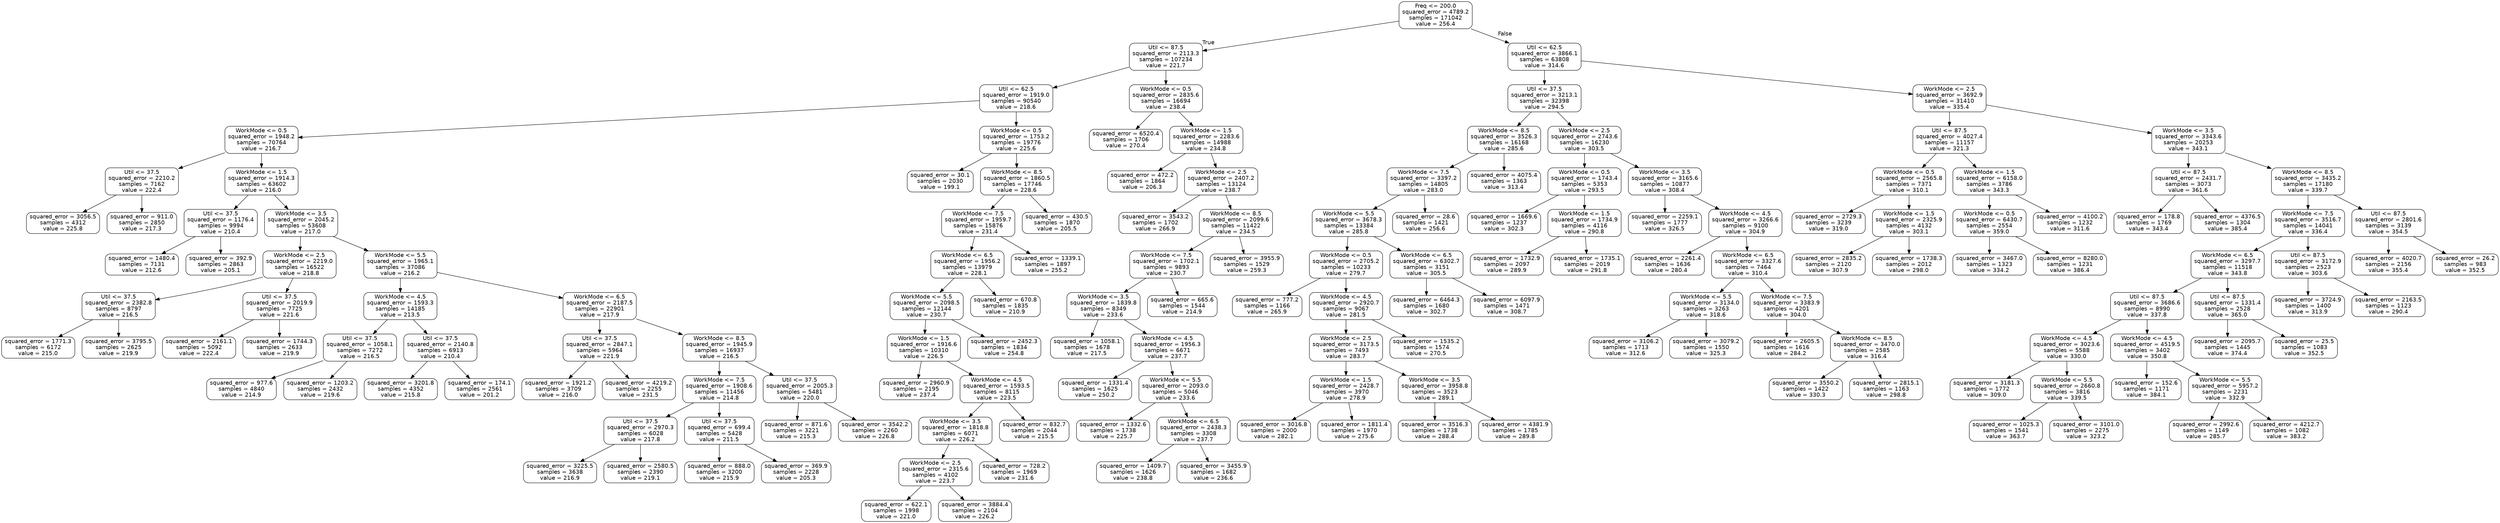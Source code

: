 digraph Tree {
node [shape=box, style="rounded", color="black", fontname="helvetica"] ;
edge [fontname="helvetica"] ;
0 [label="Freq <= 200.0\nsquared_error = 4789.2\nsamples = 171042\nvalue = 256.4"] ;
1 [label="Util <= 87.5\nsquared_error = 2113.3\nsamples = 107234\nvalue = 221.7"] ;
0 -> 1 [labeldistance=2.5, labelangle=45, headlabel="True"] ;
2 [label="Util <= 62.5\nsquared_error = 1919.0\nsamples = 90540\nvalue = 218.6"] ;
1 -> 2 ;
3 [label="WorkMode <= 0.5\nsquared_error = 1948.2\nsamples = 70764\nvalue = 216.7"] ;
2 -> 3 ;
4 [label="Util <= 37.5\nsquared_error = 2210.2\nsamples = 7162\nvalue = 222.4"] ;
3 -> 4 ;
5 [label="squared_error = 3056.5\nsamples = 4312\nvalue = 225.8"] ;
4 -> 5 ;
6 [label="squared_error = 911.0\nsamples = 2850\nvalue = 217.3"] ;
4 -> 6 ;
7 [label="WorkMode <= 1.5\nsquared_error = 1914.3\nsamples = 63602\nvalue = 216.0"] ;
3 -> 7 ;
8 [label="Util <= 37.5\nsquared_error = 1176.4\nsamples = 9994\nvalue = 210.4"] ;
7 -> 8 ;
9 [label="squared_error = 1480.4\nsamples = 7131\nvalue = 212.6"] ;
8 -> 9 ;
10 [label="squared_error = 392.9\nsamples = 2863\nvalue = 205.1"] ;
8 -> 10 ;
11 [label="WorkMode <= 3.5\nsquared_error = 2045.2\nsamples = 53608\nvalue = 217.0"] ;
7 -> 11 ;
12 [label="WorkMode <= 2.5\nsquared_error = 2219.0\nsamples = 16522\nvalue = 218.8"] ;
11 -> 12 ;
13 [label="Util <= 37.5\nsquared_error = 2382.8\nsamples = 8797\nvalue = 216.5"] ;
12 -> 13 ;
14 [label="squared_error = 1771.3\nsamples = 6172\nvalue = 215.0"] ;
13 -> 14 ;
15 [label="squared_error = 3795.5\nsamples = 2625\nvalue = 219.9"] ;
13 -> 15 ;
16 [label="Util <= 37.5\nsquared_error = 2019.9\nsamples = 7725\nvalue = 221.6"] ;
12 -> 16 ;
17 [label="squared_error = 2161.1\nsamples = 5092\nvalue = 222.4"] ;
16 -> 17 ;
18 [label="squared_error = 1744.3\nsamples = 2633\nvalue = 219.9"] ;
16 -> 18 ;
19 [label="WorkMode <= 5.5\nsquared_error = 1965.1\nsamples = 37086\nvalue = 216.2"] ;
11 -> 19 ;
20 [label="WorkMode <= 4.5\nsquared_error = 1593.3\nsamples = 14185\nvalue = 213.5"] ;
19 -> 20 ;
21 [label="Util <= 37.5\nsquared_error = 1058.1\nsamples = 7272\nvalue = 216.5"] ;
20 -> 21 ;
22 [label="squared_error = 977.6\nsamples = 4840\nvalue = 214.9"] ;
21 -> 22 ;
23 [label="squared_error = 1203.2\nsamples = 2432\nvalue = 219.6"] ;
21 -> 23 ;
24 [label="Util <= 37.5\nsquared_error = 2140.8\nsamples = 6913\nvalue = 210.4"] ;
20 -> 24 ;
25 [label="squared_error = 3201.8\nsamples = 4352\nvalue = 215.8"] ;
24 -> 25 ;
26 [label="squared_error = 174.1\nsamples = 2561\nvalue = 201.2"] ;
24 -> 26 ;
27 [label="WorkMode <= 6.5\nsquared_error = 2187.5\nsamples = 22901\nvalue = 217.9"] ;
19 -> 27 ;
28 [label="Util <= 37.5\nsquared_error = 2847.1\nsamples = 5964\nvalue = 221.9"] ;
27 -> 28 ;
29 [label="squared_error = 1921.2\nsamples = 3709\nvalue = 216.0"] ;
28 -> 29 ;
30 [label="squared_error = 4219.2\nsamples = 2255\nvalue = 231.5"] ;
28 -> 30 ;
31 [label="WorkMode <= 8.5\nsquared_error = 1945.9\nsamples = 16937\nvalue = 216.5"] ;
27 -> 31 ;
32 [label="WorkMode <= 7.5\nsquared_error = 1908.6\nsamples = 11456\nvalue = 214.8"] ;
31 -> 32 ;
33 [label="Util <= 37.5\nsquared_error = 2970.3\nsamples = 6028\nvalue = 217.8"] ;
32 -> 33 ;
34 [label="squared_error = 3225.5\nsamples = 3638\nvalue = 216.9"] ;
33 -> 34 ;
35 [label="squared_error = 2580.5\nsamples = 2390\nvalue = 219.1"] ;
33 -> 35 ;
36 [label="Util <= 37.5\nsquared_error = 699.4\nsamples = 5428\nvalue = 211.5"] ;
32 -> 36 ;
37 [label="squared_error = 888.0\nsamples = 3200\nvalue = 215.9"] ;
36 -> 37 ;
38 [label="squared_error = 369.9\nsamples = 2228\nvalue = 205.3"] ;
36 -> 38 ;
39 [label="Util <= 37.5\nsquared_error = 2005.3\nsamples = 5481\nvalue = 220.0"] ;
31 -> 39 ;
40 [label="squared_error = 871.6\nsamples = 3221\nvalue = 215.3"] ;
39 -> 40 ;
41 [label="squared_error = 3542.2\nsamples = 2260\nvalue = 226.8"] ;
39 -> 41 ;
42 [label="WorkMode <= 0.5\nsquared_error = 1753.2\nsamples = 19776\nvalue = 225.6"] ;
2 -> 42 ;
43 [label="squared_error = 30.1\nsamples = 2030\nvalue = 199.1"] ;
42 -> 43 ;
44 [label="WorkMode <= 8.5\nsquared_error = 1860.5\nsamples = 17746\nvalue = 228.6"] ;
42 -> 44 ;
45 [label="WorkMode <= 7.5\nsquared_error = 1959.7\nsamples = 15876\nvalue = 231.4"] ;
44 -> 45 ;
46 [label="WorkMode <= 6.5\nsquared_error = 1956.2\nsamples = 13979\nvalue = 228.1"] ;
45 -> 46 ;
47 [label="WorkMode <= 5.5\nsquared_error = 2098.5\nsamples = 12144\nvalue = 230.7"] ;
46 -> 47 ;
48 [label="WorkMode <= 1.5\nsquared_error = 1916.6\nsamples = 10310\nvalue = 226.5"] ;
47 -> 48 ;
49 [label="squared_error = 2960.9\nsamples = 2195\nvalue = 237.4"] ;
48 -> 49 ;
50 [label="WorkMode <= 4.5\nsquared_error = 1593.5\nsamples = 8115\nvalue = 223.5"] ;
48 -> 50 ;
51 [label="WorkMode <= 3.5\nsquared_error = 1818.8\nsamples = 6071\nvalue = 226.2"] ;
50 -> 51 ;
52 [label="WorkMode <= 2.5\nsquared_error = 2315.6\nsamples = 4102\nvalue = 223.7"] ;
51 -> 52 ;
53 [label="squared_error = 622.1\nsamples = 1998\nvalue = 221.0"] ;
52 -> 53 ;
54 [label="squared_error = 3884.4\nsamples = 2104\nvalue = 226.2"] ;
52 -> 54 ;
55 [label="squared_error = 728.2\nsamples = 1969\nvalue = 231.6"] ;
51 -> 55 ;
56 [label="squared_error = 832.7\nsamples = 2044\nvalue = 215.5"] ;
50 -> 56 ;
57 [label="squared_error = 2452.3\nsamples = 1834\nvalue = 254.8"] ;
47 -> 57 ;
58 [label="squared_error = 670.8\nsamples = 1835\nvalue = 210.9"] ;
46 -> 58 ;
59 [label="squared_error = 1339.1\nsamples = 1897\nvalue = 255.2"] ;
45 -> 59 ;
60 [label="squared_error = 430.5\nsamples = 1870\nvalue = 205.5"] ;
44 -> 60 ;
61 [label="WorkMode <= 0.5\nsquared_error = 2835.6\nsamples = 16694\nvalue = 238.4"] ;
1 -> 61 ;
62 [label="squared_error = 6520.4\nsamples = 1706\nvalue = 270.4"] ;
61 -> 62 ;
63 [label="WorkMode <= 1.5\nsquared_error = 2283.6\nsamples = 14988\nvalue = 234.8"] ;
61 -> 63 ;
64 [label="squared_error = 472.2\nsamples = 1864\nvalue = 206.3"] ;
63 -> 64 ;
65 [label="WorkMode <= 2.5\nsquared_error = 2407.2\nsamples = 13124\nvalue = 238.7"] ;
63 -> 65 ;
66 [label="squared_error = 3543.2\nsamples = 1702\nvalue = 266.9"] ;
65 -> 66 ;
67 [label="WorkMode <= 8.5\nsquared_error = 2099.6\nsamples = 11422\nvalue = 234.5"] ;
65 -> 67 ;
68 [label="WorkMode <= 7.5\nsquared_error = 1702.1\nsamples = 9893\nvalue = 230.7"] ;
67 -> 68 ;
69 [label="WorkMode <= 3.5\nsquared_error = 1839.8\nsamples = 8349\nvalue = 233.6"] ;
68 -> 69 ;
70 [label="squared_error = 1058.1\nsamples = 1678\nvalue = 217.5"] ;
69 -> 70 ;
71 [label="WorkMode <= 4.5\nsquared_error = 1956.3\nsamples = 6671\nvalue = 237.7"] ;
69 -> 71 ;
72 [label="squared_error = 1331.4\nsamples = 1625\nvalue = 250.2"] ;
71 -> 72 ;
73 [label="WorkMode <= 5.5\nsquared_error = 2093.0\nsamples = 5046\nvalue = 233.6"] ;
71 -> 73 ;
74 [label="squared_error = 1332.6\nsamples = 1738\nvalue = 225.7"] ;
73 -> 74 ;
75 [label="WorkMode <= 6.5\nsquared_error = 2438.3\nsamples = 3308\nvalue = 237.7"] ;
73 -> 75 ;
76 [label="squared_error = 1409.7\nsamples = 1626\nvalue = 238.8"] ;
75 -> 76 ;
77 [label="squared_error = 3455.9\nsamples = 1682\nvalue = 236.6"] ;
75 -> 77 ;
78 [label="squared_error = 665.6\nsamples = 1544\nvalue = 214.9"] ;
68 -> 78 ;
79 [label="squared_error = 3955.9\nsamples = 1529\nvalue = 259.3"] ;
67 -> 79 ;
80 [label="Util <= 62.5\nsquared_error = 3866.1\nsamples = 63808\nvalue = 314.6"] ;
0 -> 80 [labeldistance=2.5, labelangle=-45, headlabel="False"] ;
81 [label="Util <= 37.5\nsquared_error = 3213.1\nsamples = 32398\nvalue = 294.5"] ;
80 -> 81 ;
82 [label="WorkMode <= 8.5\nsquared_error = 3526.3\nsamples = 16168\nvalue = 285.6"] ;
81 -> 82 ;
83 [label="WorkMode <= 7.5\nsquared_error = 3397.2\nsamples = 14805\nvalue = 283.0"] ;
82 -> 83 ;
84 [label="WorkMode <= 5.5\nsquared_error = 3678.3\nsamples = 13384\nvalue = 285.8"] ;
83 -> 84 ;
85 [label="WorkMode <= 0.5\nsquared_error = 2705.2\nsamples = 10233\nvalue = 279.7"] ;
84 -> 85 ;
86 [label="squared_error = 777.2\nsamples = 1166\nvalue = 265.9"] ;
85 -> 86 ;
87 [label="WorkMode <= 4.5\nsquared_error = 2920.7\nsamples = 9067\nvalue = 281.5"] ;
85 -> 87 ;
88 [label="WorkMode <= 2.5\nsquared_error = 3173.5\nsamples = 7493\nvalue = 283.7"] ;
87 -> 88 ;
89 [label="WorkMode <= 1.5\nsquared_error = 2428.7\nsamples = 3970\nvalue = 278.9"] ;
88 -> 89 ;
90 [label="squared_error = 3016.8\nsamples = 2000\nvalue = 282.1"] ;
89 -> 90 ;
91 [label="squared_error = 1811.4\nsamples = 1970\nvalue = 275.6"] ;
89 -> 91 ;
92 [label="WorkMode <= 3.5\nsquared_error = 3958.8\nsamples = 3523\nvalue = 289.1"] ;
88 -> 92 ;
93 [label="squared_error = 3516.3\nsamples = 1738\nvalue = 288.4"] ;
92 -> 93 ;
94 [label="squared_error = 4381.9\nsamples = 1785\nvalue = 289.8"] ;
92 -> 94 ;
95 [label="squared_error = 1535.2\nsamples = 1574\nvalue = 270.5"] ;
87 -> 95 ;
96 [label="WorkMode <= 6.5\nsquared_error = 6302.7\nsamples = 3151\nvalue = 305.5"] ;
84 -> 96 ;
97 [label="squared_error = 6464.3\nsamples = 1680\nvalue = 302.7"] ;
96 -> 97 ;
98 [label="squared_error = 6097.9\nsamples = 1471\nvalue = 308.7"] ;
96 -> 98 ;
99 [label="squared_error = 28.6\nsamples = 1421\nvalue = 256.6"] ;
83 -> 99 ;
100 [label="squared_error = 4075.4\nsamples = 1363\nvalue = 313.4"] ;
82 -> 100 ;
101 [label="WorkMode <= 2.5\nsquared_error = 2743.6\nsamples = 16230\nvalue = 303.5"] ;
81 -> 101 ;
102 [label="WorkMode <= 0.5\nsquared_error = 1743.4\nsamples = 5353\nvalue = 293.5"] ;
101 -> 102 ;
103 [label="squared_error = 1669.6\nsamples = 1237\nvalue = 302.3"] ;
102 -> 103 ;
104 [label="WorkMode <= 1.5\nsquared_error = 1734.9\nsamples = 4116\nvalue = 290.8"] ;
102 -> 104 ;
105 [label="squared_error = 1732.9\nsamples = 2097\nvalue = 289.9"] ;
104 -> 105 ;
106 [label="squared_error = 1735.1\nsamples = 2019\nvalue = 291.8"] ;
104 -> 106 ;
107 [label="WorkMode <= 3.5\nsquared_error = 3165.6\nsamples = 10877\nvalue = 308.4"] ;
101 -> 107 ;
108 [label="squared_error = 2259.1\nsamples = 1777\nvalue = 326.5"] ;
107 -> 108 ;
109 [label="WorkMode <= 4.5\nsquared_error = 3266.6\nsamples = 9100\nvalue = 304.9"] ;
107 -> 109 ;
110 [label="squared_error = 2261.4\nsamples = 1636\nvalue = 280.4"] ;
109 -> 110 ;
111 [label="WorkMode <= 6.5\nsquared_error = 3327.6\nsamples = 7464\nvalue = 310.4"] ;
109 -> 111 ;
112 [label="WorkMode <= 5.5\nsquared_error = 3134.0\nsamples = 3263\nvalue = 318.6"] ;
111 -> 112 ;
113 [label="squared_error = 3106.2\nsamples = 1713\nvalue = 312.6"] ;
112 -> 113 ;
114 [label="squared_error = 3079.2\nsamples = 1550\nvalue = 325.3"] ;
112 -> 114 ;
115 [label="WorkMode <= 7.5\nsquared_error = 3383.9\nsamples = 4201\nvalue = 304.0"] ;
111 -> 115 ;
116 [label="squared_error = 2605.5\nsamples = 1616\nvalue = 284.2"] ;
115 -> 116 ;
117 [label="WorkMode <= 8.5\nsquared_error = 3470.0\nsamples = 2585\nvalue = 316.4"] ;
115 -> 117 ;
118 [label="squared_error = 3550.2\nsamples = 1422\nvalue = 330.3"] ;
117 -> 118 ;
119 [label="squared_error = 2815.1\nsamples = 1163\nvalue = 298.8"] ;
117 -> 119 ;
120 [label="WorkMode <= 2.5\nsquared_error = 3692.9\nsamples = 31410\nvalue = 335.4"] ;
80 -> 120 ;
121 [label="Util <= 87.5\nsquared_error = 4027.4\nsamples = 11157\nvalue = 321.3"] ;
120 -> 121 ;
122 [label="WorkMode <= 0.5\nsquared_error = 2565.8\nsamples = 7371\nvalue = 310.1"] ;
121 -> 122 ;
123 [label="squared_error = 2729.3\nsamples = 3239\nvalue = 319.0"] ;
122 -> 123 ;
124 [label="WorkMode <= 1.5\nsquared_error = 2325.9\nsamples = 4132\nvalue = 303.1"] ;
122 -> 124 ;
125 [label="squared_error = 2835.2\nsamples = 2120\nvalue = 307.9"] ;
124 -> 125 ;
126 [label="squared_error = 1738.3\nsamples = 2012\nvalue = 298.0"] ;
124 -> 126 ;
127 [label="WorkMode <= 1.5\nsquared_error = 6158.0\nsamples = 3786\nvalue = 343.3"] ;
121 -> 127 ;
128 [label="WorkMode <= 0.5\nsquared_error = 6430.7\nsamples = 2554\nvalue = 359.0"] ;
127 -> 128 ;
129 [label="squared_error = 3467.0\nsamples = 1323\nvalue = 334.2"] ;
128 -> 129 ;
130 [label="squared_error = 8280.0\nsamples = 1231\nvalue = 386.4"] ;
128 -> 130 ;
131 [label="squared_error = 4100.2\nsamples = 1232\nvalue = 311.6"] ;
127 -> 131 ;
132 [label="WorkMode <= 3.5\nsquared_error = 3343.6\nsamples = 20253\nvalue = 343.1"] ;
120 -> 132 ;
133 [label="Util <= 87.5\nsquared_error = 2431.7\nsamples = 3073\nvalue = 361.6"] ;
132 -> 133 ;
134 [label="squared_error = 178.8\nsamples = 1769\nvalue = 343.4"] ;
133 -> 134 ;
135 [label="squared_error = 4376.5\nsamples = 1304\nvalue = 385.4"] ;
133 -> 135 ;
136 [label="WorkMode <= 8.5\nsquared_error = 3435.2\nsamples = 17180\nvalue = 339.7"] ;
132 -> 136 ;
137 [label="WorkMode <= 7.5\nsquared_error = 3516.7\nsamples = 14041\nvalue = 336.4"] ;
136 -> 137 ;
138 [label="WorkMode <= 6.5\nsquared_error = 3297.7\nsamples = 11518\nvalue = 343.8"] ;
137 -> 138 ;
139 [label="Util <= 87.5\nsquared_error = 3686.6\nsamples = 8990\nvalue = 337.8"] ;
138 -> 139 ;
140 [label="WorkMode <= 4.5\nsquared_error = 3023.6\nsamples = 5588\nvalue = 330.0"] ;
139 -> 140 ;
141 [label="squared_error = 3181.3\nsamples = 1772\nvalue = 309.0"] ;
140 -> 141 ;
142 [label="WorkMode <= 5.5\nsquared_error = 2660.8\nsamples = 3816\nvalue = 339.5"] ;
140 -> 142 ;
143 [label="squared_error = 1025.3\nsamples = 1541\nvalue = 363.7"] ;
142 -> 143 ;
144 [label="squared_error = 3101.0\nsamples = 2275\nvalue = 323.2"] ;
142 -> 144 ;
145 [label="WorkMode <= 4.5\nsquared_error = 4519.5\nsamples = 3402\nvalue = 350.8"] ;
139 -> 145 ;
146 [label="squared_error = 152.6\nsamples = 1171\nvalue = 384.1"] ;
145 -> 146 ;
147 [label="WorkMode <= 5.5\nsquared_error = 5957.2\nsamples = 2231\nvalue = 332.9"] ;
145 -> 147 ;
148 [label="squared_error = 2992.6\nsamples = 1149\nvalue = 285.7"] ;
147 -> 148 ;
149 [label="squared_error = 4212.7\nsamples = 1082\nvalue = 383.2"] ;
147 -> 149 ;
150 [label="Util <= 87.5\nsquared_error = 1331.4\nsamples = 2528\nvalue = 365.0"] ;
138 -> 150 ;
151 [label="squared_error = 2095.7\nsamples = 1445\nvalue = 374.4"] ;
150 -> 151 ;
152 [label="squared_error = 25.5\nsamples = 1083\nvalue = 352.5"] ;
150 -> 152 ;
153 [label="Util <= 87.5\nsquared_error = 3172.9\nsamples = 2523\nvalue = 303.6"] ;
137 -> 153 ;
154 [label="squared_error = 3724.9\nsamples = 1400\nvalue = 313.9"] ;
153 -> 154 ;
155 [label="squared_error = 2163.5\nsamples = 1123\nvalue = 290.4"] ;
153 -> 155 ;
156 [label="Util <= 87.5\nsquared_error = 2801.6\nsamples = 3139\nvalue = 354.5"] ;
136 -> 156 ;
157 [label="squared_error = 4020.7\nsamples = 2156\nvalue = 355.4"] ;
156 -> 157 ;
158 [label="squared_error = 26.2\nsamples = 983\nvalue = 352.5"] ;
156 -> 158 ;
}